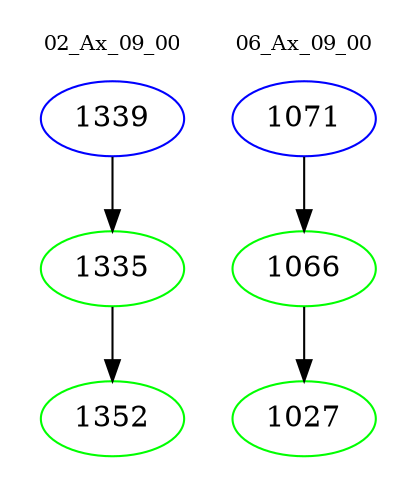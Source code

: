 digraph{
subgraph cluster_0 {
color = white
label = "02_Ax_09_00";
fontsize=10;
T0_1339 [label="1339", color="blue"]
T0_1339 -> T0_1335 [color="black"]
T0_1335 [label="1335", color="green"]
T0_1335 -> T0_1352 [color="black"]
T0_1352 [label="1352", color="green"]
}
subgraph cluster_1 {
color = white
label = "06_Ax_09_00";
fontsize=10;
T1_1071 [label="1071", color="blue"]
T1_1071 -> T1_1066 [color="black"]
T1_1066 [label="1066", color="green"]
T1_1066 -> T1_1027 [color="black"]
T1_1027 [label="1027", color="green"]
}
}
